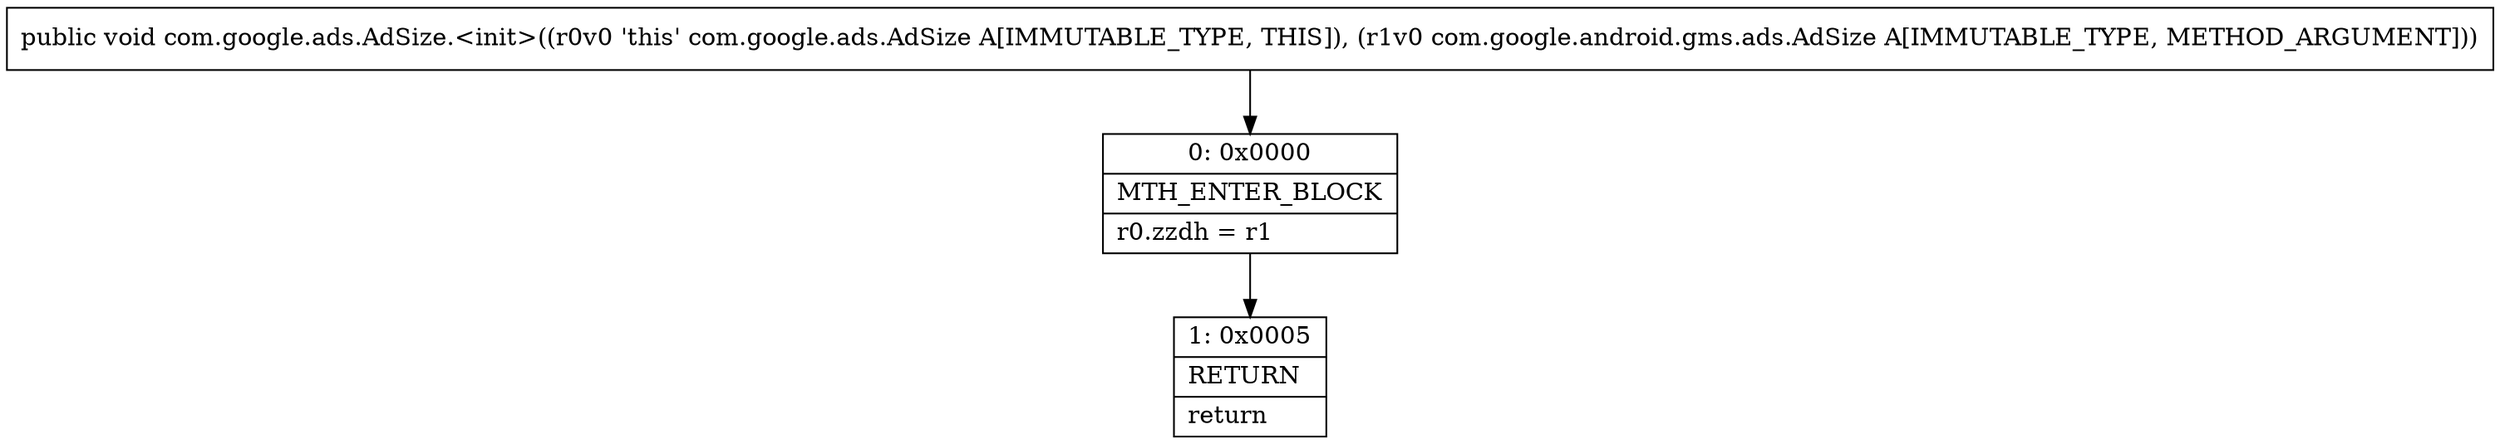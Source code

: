 digraph "CFG forcom.google.ads.AdSize.\<init\>(Lcom\/google\/android\/gms\/ads\/AdSize;)V" {
Node_0 [shape=record,label="{0\:\ 0x0000|MTH_ENTER_BLOCK\l|r0.zzdh = r1\l}"];
Node_1 [shape=record,label="{1\:\ 0x0005|RETURN\l|return\l}"];
MethodNode[shape=record,label="{public void com.google.ads.AdSize.\<init\>((r0v0 'this' com.google.ads.AdSize A[IMMUTABLE_TYPE, THIS]), (r1v0 com.google.android.gms.ads.AdSize A[IMMUTABLE_TYPE, METHOD_ARGUMENT])) }"];
MethodNode -> Node_0;
Node_0 -> Node_1;
}

